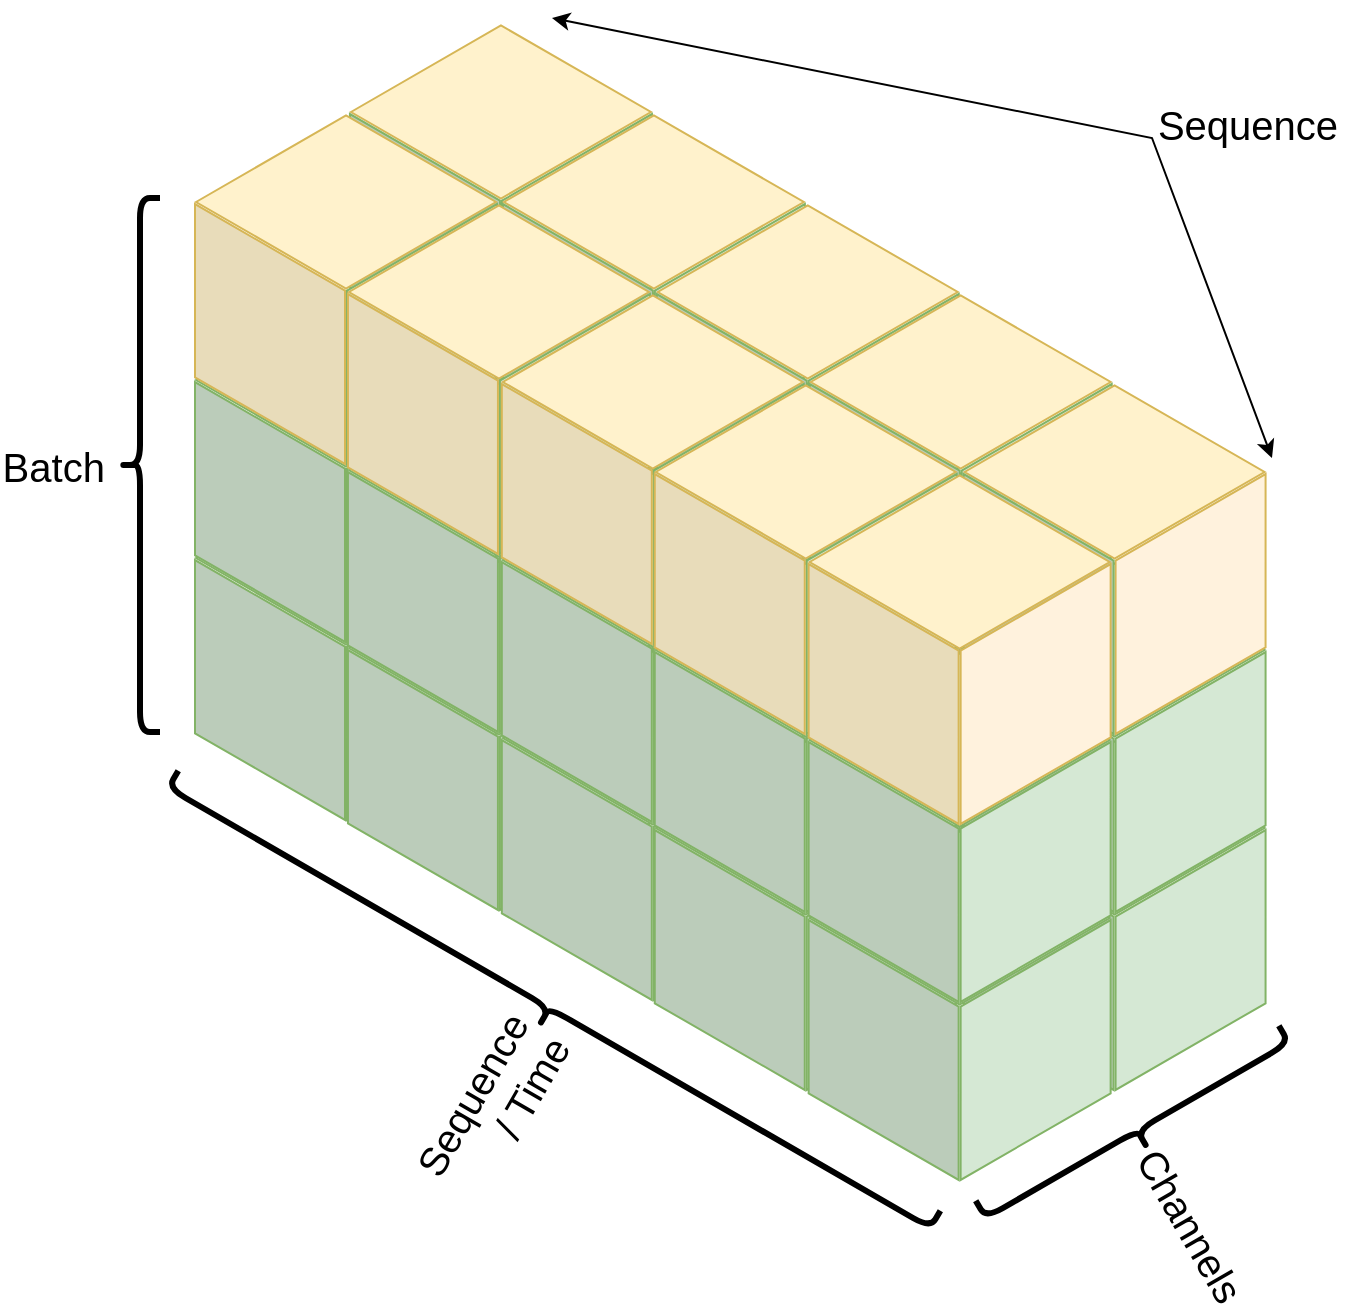 <mxfile version="21.5.2" type="device">
  <diagram name="Página-1" id="rIqUe4WyIogmE3zDdpFF">
    <mxGraphModel dx="1019" dy="821" grid="1" gridSize="10" guides="1" tooltips="1" connect="1" arrows="1" fold="1" page="1" pageScale="1" pageWidth="827" pageHeight="1169" math="0" shadow="0">
      <root>
        <mxCell id="0" />
        <mxCell id="1" parent="0" />
        <mxCell id="FHGa05HmV8W9KMMEZWDE-86" value="" style="html=1;whiteSpace=wrap;aspect=fixed;shape=isoRectangle;strokeWidth=1;fillColor=#E5FAE4;strokeColor=#82b366;container=0;" parent="1" vertex="1">
          <mxGeometry x="179.47" y="270" width="150" height="90" as="geometry" />
        </mxCell>
        <mxCell id="FHGa05HmV8W9KMMEZWDE-87" value="" style="html=1;whiteSpace=wrap;aspect=fixed;shape=isoRectangle;rotation=-240;strokeWidth=1;fillColor=#d5e8d4;strokeColor=#82b366;container=0;" parent="1" vertex="1">
          <mxGeometry x="217.47" y="336" width="150" height="90" as="geometry" />
        </mxCell>
        <mxCell id="FHGa05HmV8W9KMMEZWDE-88" value="" style="html=1;whiteSpace=wrap;aspect=fixed;shape=isoRectangle;rotation=60;flipV=1;direction=west;fillColor=#BBCCBA;strokeColor=#82b366;container=0;" parent="1" vertex="1">
          <mxGeometry x="141.47" y="336" width="150" height="90" as="geometry" />
        </mxCell>
        <mxCell id="FHGa05HmV8W9KMMEZWDE-90" value="" style="html=1;whiteSpace=wrap;aspect=fixed;shape=isoRectangle;strokeWidth=1;fillColor=#E5FAE4;strokeColor=#82b366;container=0;" parent="1" vertex="1">
          <mxGeometry x="102" y="315" width="150" height="90" as="geometry" />
        </mxCell>
        <mxCell id="FHGa05HmV8W9KMMEZWDE-91" value="" style="html=1;whiteSpace=wrap;aspect=fixed;shape=isoRectangle;rotation=-240;strokeWidth=1;fillColor=#d5e8d4;strokeColor=#82b366;container=0;" parent="1" vertex="1">
          <mxGeometry x="140" y="381" width="150" height="90" as="geometry" />
        </mxCell>
        <mxCell id="FHGa05HmV8W9KMMEZWDE-92" value="" style="html=1;whiteSpace=wrap;aspect=fixed;shape=isoRectangle;rotation=60;flipV=1;direction=west;fillColor=#BBCCBA;strokeColor=#82b366;container=0;" parent="1" vertex="1">
          <mxGeometry x="64" y="381" width="150" height="90" as="geometry" />
        </mxCell>
        <mxCell id="FHGa05HmV8W9KMMEZWDE-142" value="" style="html=1;whiteSpace=wrap;aspect=fixed;shape=isoRectangle;strokeWidth=1;fillColor=#E5FAE4;strokeColor=#82b366;container=0;" parent="1" vertex="1">
          <mxGeometry x="255.94" y="315" width="150" height="90" as="geometry" />
        </mxCell>
        <mxCell id="FHGa05HmV8W9KMMEZWDE-143" value="" style="html=1;whiteSpace=wrap;aspect=fixed;shape=isoRectangle;rotation=-240;strokeWidth=1;fillColor=#d5e8d4;strokeColor=#82b366;container=0;" parent="1" vertex="1">
          <mxGeometry x="293.94" y="381" width="150" height="90" as="geometry" />
        </mxCell>
        <mxCell id="FHGa05HmV8W9KMMEZWDE-144" value="" style="html=1;whiteSpace=wrap;aspect=fixed;shape=isoRectangle;rotation=60;flipV=1;direction=west;fillColor=#BBCCBA;strokeColor=#82b366;container=0;" parent="1" vertex="1">
          <mxGeometry x="217.94" y="381" width="150" height="90" as="geometry" />
        </mxCell>
        <mxCell id="FHGa05HmV8W9KMMEZWDE-146" value="" style="html=1;whiteSpace=wrap;aspect=fixed;shape=isoRectangle;strokeWidth=1;fillColor=#E5FAE4;strokeColor=#82b366;container=0;" parent="1" vertex="1">
          <mxGeometry x="178.47" y="360" width="150" height="90" as="geometry" />
        </mxCell>
        <mxCell id="FHGa05HmV8W9KMMEZWDE-147" value="" style="html=1;whiteSpace=wrap;aspect=fixed;shape=isoRectangle;rotation=-240;strokeWidth=1;fillColor=#d5e8d4;strokeColor=#82b366;container=0;" parent="1" vertex="1">
          <mxGeometry x="216.47" y="426" width="150" height="90" as="geometry" />
        </mxCell>
        <mxCell id="FHGa05HmV8W9KMMEZWDE-148" value="" style="html=1;whiteSpace=wrap;aspect=fixed;shape=isoRectangle;rotation=60;flipV=1;direction=west;fillColor=#BBCCBA;strokeColor=#82b366;container=0;" parent="1" vertex="1">
          <mxGeometry x="140.47" y="426" width="150" height="90" as="geometry" />
        </mxCell>
        <mxCell id="FHGa05HmV8W9KMMEZWDE-254" value="&lt;font style=&quot;font-size: 20px;&quot;&gt;Sequence / Time&lt;/font&gt;" style="shape=curlyBracket;whiteSpace=wrap;html=1;rounded=1;labelPosition=left;verticalLabelPosition=middle;align=right;verticalAlign=middle;rotation=-60;strokeWidth=3;container=0;" parent="1" vertex="1">
          <mxGeometry x="268.659" y="365" width="20" height="440" as="geometry" />
        </mxCell>
        <mxCell id="FHGa05HmV8W9KMMEZWDE-150" value="" style="html=1;whiteSpace=wrap;aspect=fixed;shape=isoRectangle;strokeWidth=1;fillColor=#E5FAE4;strokeColor=#82b366;container=0;" parent="1" vertex="1">
          <mxGeometry x="332.88" y="360" width="150" height="90" as="geometry" />
        </mxCell>
        <mxCell id="FHGa05HmV8W9KMMEZWDE-151" value="" style="html=1;whiteSpace=wrap;aspect=fixed;shape=isoRectangle;rotation=-240;strokeWidth=1;fillColor=#d5e8d4;strokeColor=#82b366;container=0;" parent="1" vertex="1">
          <mxGeometry x="370.88" y="426" width="150" height="90" as="geometry" />
        </mxCell>
        <mxCell id="FHGa05HmV8W9KMMEZWDE-152" value="" style="html=1;whiteSpace=wrap;aspect=fixed;shape=isoRectangle;rotation=60;flipV=1;direction=west;fillColor=#BBCCBA;strokeColor=#82b366;container=0;" parent="1" vertex="1">
          <mxGeometry x="294.88" y="426" width="150" height="90" as="geometry" />
        </mxCell>
        <mxCell id="FHGa05HmV8W9KMMEZWDE-154" value="" style="html=1;whiteSpace=wrap;aspect=fixed;shape=isoRectangle;strokeWidth=1;fillColor=#E5FAE4;strokeColor=#82b366;container=0;" parent="1" vertex="1">
          <mxGeometry x="255.41" y="405" width="150" height="90" as="geometry" />
        </mxCell>
        <mxCell id="FHGa05HmV8W9KMMEZWDE-155" value="" style="html=1;whiteSpace=wrap;aspect=fixed;shape=isoRectangle;rotation=-240;strokeWidth=1;fillColor=#d5e8d4;strokeColor=#82b366;container=0;" parent="1" vertex="1">
          <mxGeometry x="293.41" y="471" width="150" height="90" as="geometry" />
        </mxCell>
        <mxCell id="FHGa05HmV8W9KMMEZWDE-156" value="" style="html=1;whiteSpace=wrap;aspect=fixed;shape=isoRectangle;rotation=60;flipV=1;direction=west;fillColor=#BBCCBA;strokeColor=#82b366;container=0;" parent="1" vertex="1">
          <mxGeometry x="217.41" y="471" width="150" height="90" as="geometry" />
        </mxCell>
        <mxCell id="FHGa05HmV8W9KMMEZWDE-158" value="" style="html=1;whiteSpace=wrap;aspect=fixed;shape=isoRectangle;strokeWidth=1;fillColor=#E5FAE4;strokeColor=#82b366;container=0;" parent="1" vertex="1">
          <mxGeometry x="409.35" y="405" width="150" height="90" as="geometry" />
        </mxCell>
        <mxCell id="FHGa05HmV8W9KMMEZWDE-159" value="" style="html=1;whiteSpace=wrap;aspect=fixed;shape=isoRectangle;rotation=-240;strokeWidth=1;fillColor=#d5e8d4;strokeColor=#82b366;container=0;" parent="1" vertex="1">
          <mxGeometry x="447.35" y="471" width="150" height="90" as="geometry" />
        </mxCell>
        <mxCell id="FHGa05HmV8W9KMMEZWDE-160" value="" style="html=1;whiteSpace=wrap;aspect=fixed;shape=isoRectangle;rotation=60;flipV=1;direction=west;fillColor=#BBCCBA;strokeColor=#82b366;container=0;" parent="1" vertex="1">
          <mxGeometry x="371.35" y="471" width="150" height="90" as="geometry" />
        </mxCell>
        <mxCell id="FHGa05HmV8W9KMMEZWDE-162" value="" style="html=1;whiteSpace=wrap;aspect=fixed;shape=isoRectangle;strokeWidth=1;fillColor=#E5FAE4;strokeColor=#82b366;container=0;" parent="1" vertex="1">
          <mxGeometry x="331.88" y="450" width="150" height="90" as="geometry" />
        </mxCell>
        <mxCell id="FHGa05HmV8W9KMMEZWDE-163" value="" style="html=1;whiteSpace=wrap;aspect=fixed;shape=isoRectangle;rotation=-240;strokeWidth=1;fillColor=#d5e8d4;strokeColor=#82b366;container=0;" parent="1" vertex="1">
          <mxGeometry x="369.88" y="516" width="150" height="90" as="geometry" />
        </mxCell>
        <mxCell id="FHGa05HmV8W9KMMEZWDE-164" value="" style="html=1;whiteSpace=wrap;aspect=fixed;shape=isoRectangle;rotation=60;flipV=1;direction=west;fillColor=#BBCCBA;strokeColor=#82b366;container=0;" parent="1" vertex="1">
          <mxGeometry x="293.88" y="516" width="150" height="90" as="geometry" />
        </mxCell>
        <mxCell id="FHGa05HmV8W9KMMEZWDE-166" value="" style="html=1;whiteSpace=wrap;aspect=fixed;shape=isoRectangle;strokeWidth=1;fillColor=#E5FAE4;strokeColor=#82b366;container=0;" parent="1" vertex="1">
          <mxGeometry x="486.29" y="450" width="150" height="90" as="geometry" />
        </mxCell>
        <mxCell id="FHGa05HmV8W9KMMEZWDE-167" value="" style="html=1;whiteSpace=wrap;aspect=fixed;shape=isoRectangle;rotation=-240;strokeWidth=1;fillColor=#d5e8d4;strokeColor=#82b366;container=0;" parent="1" vertex="1">
          <mxGeometry x="524.29" y="516" width="150" height="90" as="geometry" />
        </mxCell>
        <mxCell id="FHGa05HmV8W9KMMEZWDE-168" value="" style="html=1;whiteSpace=wrap;aspect=fixed;shape=isoRectangle;rotation=60;flipV=1;direction=west;fillColor=#BBCCBA;strokeColor=#82b366;container=0;" parent="1" vertex="1">
          <mxGeometry x="448.29" y="516" width="150" height="90" as="geometry" />
        </mxCell>
        <mxCell id="FHGa05HmV8W9KMMEZWDE-170" value="" style="html=1;whiteSpace=wrap;aspect=fixed;shape=isoRectangle;strokeWidth=1;fillColor=#E5FAE4;strokeColor=#82b366;container=0;" parent="1" vertex="1">
          <mxGeometry x="408.82" y="495" width="150" height="90" as="geometry" />
        </mxCell>
        <mxCell id="FHGa05HmV8W9KMMEZWDE-171" value="" style="html=1;whiteSpace=wrap;aspect=fixed;shape=isoRectangle;rotation=-240;strokeWidth=1;fillColor=#d5e8d4;strokeColor=#82b366;container=0;" parent="1" vertex="1">
          <mxGeometry x="446.82" y="561" width="150" height="90" as="geometry" />
        </mxCell>
        <mxCell id="FHGa05HmV8W9KMMEZWDE-172" value="" style="html=1;whiteSpace=wrap;aspect=fixed;shape=isoRectangle;rotation=60;flipV=1;direction=west;fillColor=#BBCCBA;strokeColor=#82b366;container=0;" parent="1" vertex="1">
          <mxGeometry x="370.82" y="561" width="150" height="90" as="geometry" />
        </mxCell>
        <mxCell id="FHGa05HmV8W9KMMEZWDE-255" value="&lt;font style=&quot;&quot;&gt;&lt;font style=&quot;font-size: 20px;&quot;&gt;Channels&lt;/font&gt;&lt;br&gt;&lt;/font&gt;" style="shape=curlyBracket;whiteSpace=wrap;html=1;rounded=1;flipH=1;labelPosition=right;verticalLabelPosition=middle;align=left;verticalAlign=middle;rotation=60;strokeWidth=3;container=0;" parent="1" vertex="1">
          <mxGeometry x="562.639" y="558.75" width="20" height="175" as="geometry" />
        </mxCell>
        <mxCell id="FHGa05HmV8W9KMMEZWDE-174" value="" style="html=1;whiteSpace=wrap;aspect=fixed;shape=isoRectangle;strokeWidth=1;fillColor=#E5FAE4;strokeColor=#82b366;container=0;" parent="1" vertex="1">
          <mxGeometry x="179.47" y="181" width="150" height="90" as="geometry" />
        </mxCell>
        <mxCell id="FHGa05HmV8W9KMMEZWDE-175" value="" style="html=1;whiteSpace=wrap;aspect=fixed;shape=isoRectangle;rotation=-240;strokeWidth=1;fillColor=#d5e8d4;strokeColor=#82b366;container=0;" parent="1" vertex="1">
          <mxGeometry x="217.47" y="247" width="150" height="90" as="geometry" />
        </mxCell>
        <mxCell id="FHGa05HmV8W9KMMEZWDE-176" value="" style="html=1;whiteSpace=wrap;aspect=fixed;shape=isoRectangle;rotation=60;flipV=1;direction=west;fillColor=#BBCCBA;strokeColor=#82b366;container=0;" parent="1" vertex="1">
          <mxGeometry x="141.47" y="247" width="150" height="90" as="geometry" />
        </mxCell>
        <mxCell id="FHGa05HmV8W9KMMEZWDE-178" value="" style="html=1;whiteSpace=wrap;aspect=fixed;shape=isoRectangle;strokeWidth=1;fillColor=#E5FAE4;strokeColor=#82b366;container=0;" parent="1" vertex="1">
          <mxGeometry x="102" y="226" width="150" height="90" as="geometry" />
        </mxCell>
        <mxCell id="FHGa05HmV8W9KMMEZWDE-179" value="" style="html=1;whiteSpace=wrap;aspect=fixed;shape=isoRectangle;rotation=-240;strokeWidth=1;fillColor=#d5e8d4;strokeColor=#82b366;container=0;" parent="1" vertex="1">
          <mxGeometry x="140" y="292" width="150" height="90" as="geometry" />
        </mxCell>
        <mxCell id="FHGa05HmV8W9KMMEZWDE-180" value="" style="html=1;whiteSpace=wrap;aspect=fixed;shape=isoRectangle;rotation=60;flipV=1;direction=west;fillColor=#BBCCBA;strokeColor=#82b366;container=0;" parent="1" vertex="1">
          <mxGeometry x="64" y="292" width="150" height="90" as="geometry" />
        </mxCell>
        <mxCell id="FHGa05HmV8W9KMMEZWDE-182" value="" style="html=1;whiteSpace=wrap;aspect=fixed;shape=isoRectangle;strokeWidth=1;fillColor=#E5FAE4;strokeColor=#82b366;container=0;" parent="1" vertex="1">
          <mxGeometry x="255.94" y="226" width="150" height="90" as="geometry" />
        </mxCell>
        <mxCell id="FHGa05HmV8W9KMMEZWDE-183" value="" style="html=1;whiteSpace=wrap;aspect=fixed;shape=isoRectangle;rotation=-240;strokeWidth=1;fillColor=#d5e8d4;strokeColor=#82b366;container=0;" parent="1" vertex="1">
          <mxGeometry x="293.94" y="292" width="150" height="90" as="geometry" />
        </mxCell>
        <mxCell id="FHGa05HmV8W9KMMEZWDE-184" value="" style="html=1;whiteSpace=wrap;aspect=fixed;shape=isoRectangle;rotation=60;flipV=1;direction=west;fillColor=#BBCCBA;strokeColor=#82b366;container=0;" parent="1" vertex="1">
          <mxGeometry x="217.94" y="292" width="150" height="90" as="geometry" />
        </mxCell>
        <mxCell id="FHGa05HmV8W9KMMEZWDE-186" value="" style="html=1;whiteSpace=wrap;aspect=fixed;shape=isoRectangle;strokeWidth=1;fillColor=#E5FAE4;strokeColor=#82b366;container=0;" parent="1" vertex="1">
          <mxGeometry x="178.47" y="271" width="150" height="90" as="geometry" />
        </mxCell>
        <mxCell id="FHGa05HmV8W9KMMEZWDE-187" value="" style="html=1;whiteSpace=wrap;aspect=fixed;shape=isoRectangle;rotation=-240;strokeWidth=1;fillColor=#d5e8d4;strokeColor=#82b366;container=0;" parent="1" vertex="1">
          <mxGeometry x="216.47" y="337" width="150" height="90" as="geometry" />
        </mxCell>
        <mxCell id="FHGa05HmV8W9KMMEZWDE-188" value="" style="html=1;whiteSpace=wrap;aspect=fixed;shape=isoRectangle;rotation=60;flipV=1;direction=west;fillColor=#BBCCBA;strokeColor=#82b366;container=0;" parent="1" vertex="1">
          <mxGeometry x="140.47" y="337" width="150" height="90" as="geometry" />
        </mxCell>
        <mxCell id="FHGa05HmV8W9KMMEZWDE-190" value="" style="html=1;whiteSpace=wrap;aspect=fixed;shape=isoRectangle;strokeWidth=1;fillColor=#E5FAE4;strokeColor=#82b366;container=0;" parent="1" vertex="1">
          <mxGeometry x="332.88" y="271" width="150" height="90" as="geometry" />
        </mxCell>
        <mxCell id="FHGa05HmV8W9KMMEZWDE-191" value="" style="html=1;whiteSpace=wrap;aspect=fixed;shape=isoRectangle;rotation=-240;strokeWidth=1;fillColor=#d5e8d4;strokeColor=#82b366;container=0;" parent="1" vertex="1">
          <mxGeometry x="370.88" y="337" width="150" height="90" as="geometry" />
        </mxCell>
        <mxCell id="FHGa05HmV8W9KMMEZWDE-192" value="" style="html=1;whiteSpace=wrap;aspect=fixed;shape=isoRectangle;rotation=60;flipV=1;direction=west;fillColor=#BBCCBA;strokeColor=#82b366;container=0;" parent="1" vertex="1">
          <mxGeometry x="294.88" y="337" width="150" height="90" as="geometry" />
        </mxCell>
        <mxCell id="FHGa05HmV8W9KMMEZWDE-194" value="" style="html=1;whiteSpace=wrap;aspect=fixed;shape=isoRectangle;strokeWidth=1;fillColor=#E5FAE4;strokeColor=#82b366;container=0;" parent="1" vertex="1">
          <mxGeometry x="255.41" y="316" width="150" height="90" as="geometry" />
        </mxCell>
        <mxCell id="FHGa05HmV8W9KMMEZWDE-195" value="" style="html=1;whiteSpace=wrap;aspect=fixed;shape=isoRectangle;rotation=-240;strokeWidth=1;fillColor=#d5e8d4;strokeColor=#82b366;container=0;" parent="1" vertex="1">
          <mxGeometry x="293.41" y="382" width="150" height="90" as="geometry" />
        </mxCell>
        <mxCell id="FHGa05HmV8W9KMMEZWDE-196" value="" style="html=1;whiteSpace=wrap;aspect=fixed;shape=isoRectangle;rotation=60;flipV=1;direction=west;fillColor=#BBCCBA;strokeColor=#82b366;container=0;" parent="1" vertex="1">
          <mxGeometry x="217.41" y="382" width="150" height="90" as="geometry" />
        </mxCell>
        <mxCell id="FHGa05HmV8W9KMMEZWDE-198" value="" style="html=1;whiteSpace=wrap;aspect=fixed;shape=isoRectangle;strokeWidth=1;fillColor=#E5FAE4;strokeColor=#82b366;container=0;" parent="1" vertex="1">
          <mxGeometry x="409.35" y="316" width="150" height="90" as="geometry" />
        </mxCell>
        <mxCell id="FHGa05HmV8W9KMMEZWDE-199" value="" style="html=1;whiteSpace=wrap;aspect=fixed;shape=isoRectangle;rotation=-240;strokeWidth=1;fillColor=#d5e8d4;strokeColor=#82b366;container=0;" parent="1" vertex="1">
          <mxGeometry x="447.35" y="382" width="150" height="90" as="geometry" />
        </mxCell>
        <mxCell id="FHGa05HmV8W9KMMEZWDE-200" value="" style="html=1;whiteSpace=wrap;aspect=fixed;shape=isoRectangle;rotation=60;flipV=1;direction=west;fillColor=#BBCCBA;strokeColor=#82b366;container=0;" parent="1" vertex="1">
          <mxGeometry x="371.35" y="382" width="150" height="90" as="geometry" />
        </mxCell>
        <mxCell id="FHGa05HmV8W9KMMEZWDE-202" value="" style="html=1;whiteSpace=wrap;aspect=fixed;shape=isoRectangle;strokeWidth=1;fillColor=#E5FAE4;strokeColor=#82b366;container=0;" parent="1" vertex="1">
          <mxGeometry x="331.88" y="361" width="150" height="90" as="geometry" />
        </mxCell>
        <mxCell id="FHGa05HmV8W9KMMEZWDE-203" value="" style="html=1;whiteSpace=wrap;aspect=fixed;shape=isoRectangle;rotation=-240;strokeWidth=1;fillColor=#d5e8d4;strokeColor=#82b366;container=0;" parent="1" vertex="1">
          <mxGeometry x="369.88" y="427" width="150" height="90" as="geometry" />
        </mxCell>
        <mxCell id="FHGa05HmV8W9KMMEZWDE-204" value="" style="html=1;whiteSpace=wrap;aspect=fixed;shape=isoRectangle;rotation=60;flipV=1;direction=west;fillColor=#BBCCBA;strokeColor=#82b366;container=0;" parent="1" vertex="1">
          <mxGeometry x="293.88" y="427" width="150" height="90" as="geometry" />
        </mxCell>
        <mxCell id="FHGa05HmV8W9KMMEZWDE-206" value="" style="html=1;whiteSpace=wrap;aspect=fixed;shape=isoRectangle;strokeWidth=1;fillColor=#E5FAE4;strokeColor=#82b366;container=0;" parent="1" vertex="1">
          <mxGeometry x="486.29" y="361" width="150" height="90" as="geometry" />
        </mxCell>
        <mxCell id="FHGa05HmV8W9KMMEZWDE-207" value="" style="html=1;whiteSpace=wrap;aspect=fixed;shape=isoRectangle;rotation=-240;strokeWidth=1;fillColor=#d5e8d4;strokeColor=#82b366;container=0;" parent="1" vertex="1">
          <mxGeometry x="524.29" y="427" width="150" height="90" as="geometry" />
        </mxCell>
        <mxCell id="FHGa05HmV8W9KMMEZWDE-208" value="" style="html=1;whiteSpace=wrap;aspect=fixed;shape=isoRectangle;rotation=60;flipV=1;direction=west;fillColor=#BBCCBA;strokeColor=#82b366;container=0;" parent="1" vertex="1">
          <mxGeometry x="448.29" y="427" width="150" height="90" as="geometry" />
        </mxCell>
        <mxCell id="FHGa05HmV8W9KMMEZWDE-210" value="" style="html=1;whiteSpace=wrap;aspect=fixed;shape=isoRectangle;strokeWidth=1;fillColor=#E5FAE4;strokeColor=#82b366;container=0;" parent="1" vertex="1">
          <mxGeometry x="408.82" y="406" width="150" height="90" as="geometry" />
        </mxCell>
        <mxCell id="FHGa05HmV8W9KMMEZWDE-211" value="" style="html=1;whiteSpace=wrap;aspect=fixed;shape=isoRectangle;rotation=-240;strokeWidth=1;fillColor=#d5e8d4;strokeColor=#82b366;container=0;" parent="1" vertex="1">
          <mxGeometry x="446.82" y="472" width="150" height="90" as="geometry" />
        </mxCell>
        <mxCell id="FHGa05HmV8W9KMMEZWDE-212" value="" style="html=1;whiteSpace=wrap;aspect=fixed;shape=isoRectangle;rotation=60;flipV=1;direction=west;fillColor=#BBCCBA;strokeColor=#82b366;container=0;" parent="1" vertex="1">
          <mxGeometry x="370.82" y="472" width="150" height="90" as="geometry" />
        </mxCell>
        <mxCell id="FHGa05HmV8W9KMMEZWDE-214" value="" style="html=1;whiteSpace=wrap;aspect=fixed;shape=isoRectangle;strokeWidth=1;fillColor=#fff2cc;strokeColor=#d6b656;container=0;" parent="1" vertex="1">
          <mxGeometry x="179.47" y="92" width="150" height="90" as="geometry" />
        </mxCell>
        <mxCell id="FHGa05HmV8W9KMMEZWDE-215" value="" style="html=1;whiteSpace=wrap;aspect=fixed;shape=isoRectangle;rotation=-240;strokeWidth=1;fillColor=#d5e8d4;strokeColor=#82b366;container=0;" parent="1" vertex="1">
          <mxGeometry x="217.47" y="158" width="150" height="90" as="geometry" />
        </mxCell>
        <mxCell id="FHGa05HmV8W9KMMEZWDE-216" value="" style="html=1;whiteSpace=wrap;aspect=fixed;shape=isoRectangle;rotation=60;flipV=1;direction=west;fillColor=#BBCCBA;strokeColor=#82b366;container=0;" parent="1" vertex="1">
          <mxGeometry x="141.47" y="158" width="150" height="90" as="geometry" />
        </mxCell>
        <mxCell id="FHGa05HmV8W9KMMEZWDE-218" value="" style="html=1;whiteSpace=wrap;aspect=fixed;shape=isoRectangle;strokeWidth=1;fillColor=#fff2cc;strokeColor=#d6b656;container=0;" parent="1" vertex="1">
          <mxGeometry x="102" y="137" width="150" height="90" as="geometry" />
        </mxCell>
        <mxCell id="FHGa05HmV8W9KMMEZWDE-219" value="" style="html=1;whiteSpace=wrap;aspect=fixed;shape=isoRectangle;rotation=-240;strokeWidth=1;fillColor=#d5e8d4;strokeColor=#82b366;container=0;" parent="1" vertex="1">
          <mxGeometry x="140" y="203" width="150" height="90" as="geometry" />
        </mxCell>
        <mxCell id="FHGa05HmV8W9KMMEZWDE-220" value="" style="html=1;whiteSpace=wrap;aspect=fixed;shape=isoRectangle;rotation=60;flipV=1;direction=west;fillColor=#E8DCBA;strokeColor=#d6b656;container=0;" parent="1" vertex="1">
          <mxGeometry x="64" y="203" width="150" height="90" as="geometry" />
        </mxCell>
        <mxCell id="FHGa05HmV8W9KMMEZWDE-253" value="&lt;font style=&quot;font-size: 20px;&quot;&gt;Batch&amp;nbsp;&lt;/font&gt;" style="shape=curlyBracket;whiteSpace=wrap;html=1;rounded=1;labelPosition=left;verticalLabelPosition=middle;align=right;verticalAlign=middle;strokeWidth=3;container=0;" parent="1" vertex="1">
          <mxGeometry x="63.999" y="180" width="20" height="267" as="geometry" />
        </mxCell>
        <mxCell id="FHGa05HmV8W9KMMEZWDE-222" value="" style="html=1;whiteSpace=wrap;aspect=fixed;shape=isoRectangle;strokeWidth=1;fillColor=#fff2cc;strokeColor=#d6b656;container=0;" parent="1" vertex="1">
          <mxGeometry x="255.94" y="137" width="150" height="90" as="geometry" />
        </mxCell>
        <mxCell id="FHGa05HmV8W9KMMEZWDE-223" value="" style="html=1;whiteSpace=wrap;aspect=fixed;shape=isoRectangle;rotation=-240;strokeWidth=1;fillColor=#d5e8d4;strokeColor=#82b366;container=0;" parent="1" vertex="1">
          <mxGeometry x="293.94" y="203" width="150" height="90" as="geometry" />
        </mxCell>
        <mxCell id="FHGa05HmV8W9KMMEZWDE-224" value="" style="html=1;whiteSpace=wrap;aspect=fixed;shape=isoRectangle;rotation=60;flipV=1;direction=west;fillColor=#BBCCBA;strokeColor=#82b366;container=0;" parent="1" vertex="1">
          <mxGeometry x="217.94" y="203" width="150" height="90" as="geometry" />
        </mxCell>
        <mxCell id="FHGa05HmV8W9KMMEZWDE-226" value="" style="html=1;whiteSpace=wrap;aspect=fixed;shape=isoRectangle;strokeWidth=1;fillColor=#fff2cc;strokeColor=#d6b656;container=0;" parent="1" vertex="1">
          <mxGeometry x="178.47" y="182" width="150" height="90" as="geometry" />
        </mxCell>
        <mxCell id="FHGa05HmV8W9KMMEZWDE-227" value="" style="html=1;whiteSpace=wrap;aspect=fixed;shape=isoRectangle;rotation=-240;strokeWidth=1;fillColor=#d5e8d4;strokeColor=#82b366;container=0;" parent="1" vertex="1">
          <mxGeometry x="216.47" y="248" width="150" height="90" as="geometry" />
        </mxCell>
        <mxCell id="FHGa05HmV8W9KMMEZWDE-228" value="" style="html=1;whiteSpace=wrap;aspect=fixed;shape=isoRectangle;rotation=60;flipV=1;direction=west;fillColor=#E8DCBA;strokeColor=#d6b656;container=0;" parent="1" vertex="1">
          <mxGeometry x="140.47" y="248" width="150" height="90" as="geometry" />
        </mxCell>
        <mxCell id="FHGa05HmV8W9KMMEZWDE-230" value="" style="html=1;whiteSpace=wrap;aspect=fixed;shape=isoRectangle;strokeWidth=1;fillColor=#fff2cc;strokeColor=#d6b656;container=0;" parent="1" vertex="1">
          <mxGeometry x="332.88" y="182" width="150" height="90" as="geometry" />
        </mxCell>
        <mxCell id="FHGa05HmV8W9KMMEZWDE-231" value="" style="html=1;whiteSpace=wrap;aspect=fixed;shape=isoRectangle;rotation=-240;strokeWidth=1;fillColor=#d5e8d4;strokeColor=#82b366;container=0;" parent="1" vertex="1">
          <mxGeometry x="370.88" y="248" width="150" height="90" as="geometry" />
        </mxCell>
        <mxCell id="FHGa05HmV8W9KMMEZWDE-232" value="" style="html=1;whiteSpace=wrap;aspect=fixed;shape=isoRectangle;rotation=60;flipV=1;direction=west;fillColor=#BBCCBA;strokeColor=#82b366;container=0;" parent="1" vertex="1">
          <mxGeometry x="294.88" y="248" width="150" height="90" as="geometry" />
        </mxCell>
        <mxCell id="FHGa05HmV8W9KMMEZWDE-234" value="" style="html=1;whiteSpace=wrap;aspect=fixed;shape=isoRectangle;strokeWidth=1;fillColor=#fff2cc;strokeColor=#d6b656;container=0;" parent="1" vertex="1">
          <mxGeometry x="255.41" y="227" width="150" height="90" as="geometry" />
        </mxCell>
        <mxCell id="FHGa05HmV8W9KMMEZWDE-235" value="" style="html=1;whiteSpace=wrap;aspect=fixed;shape=isoRectangle;rotation=-240;strokeWidth=1;fillColor=#d5e8d4;strokeColor=#82b366;container=0;" parent="1" vertex="1">
          <mxGeometry x="293.41" y="293" width="150" height="90" as="geometry" />
        </mxCell>
        <mxCell id="FHGa05HmV8W9KMMEZWDE-236" value="" style="html=1;whiteSpace=wrap;aspect=fixed;shape=isoRectangle;rotation=60;flipV=1;direction=west;fillColor=#E8DCBA;strokeColor=#d6b656;container=0;" parent="1" vertex="1">
          <mxGeometry x="217.41" y="293" width="150" height="90" as="geometry" />
        </mxCell>
        <mxCell id="FHGa05HmV8W9KMMEZWDE-238" value="" style="html=1;whiteSpace=wrap;aspect=fixed;shape=isoRectangle;strokeWidth=1;fillColor=#fff2cc;strokeColor=#d6b656;container=0;" parent="1" vertex="1">
          <mxGeometry x="409.35" y="227" width="150" height="90" as="geometry" />
        </mxCell>
        <mxCell id="FHGa05HmV8W9KMMEZWDE-239" value="" style="html=1;whiteSpace=wrap;aspect=fixed;shape=isoRectangle;rotation=-240;strokeWidth=1;fillColor=#d5e8d4;strokeColor=#82b366;container=0;" parent="1" vertex="1">
          <mxGeometry x="447.35" y="293" width="150" height="90" as="geometry" />
        </mxCell>
        <mxCell id="FHGa05HmV8W9KMMEZWDE-240" value="" style="html=1;whiteSpace=wrap;aspect=fixed;shape=isoRectangle;rotation=60;flipV=1;direction=west;fillColor=#BBCCBA;strokeColor=#82b366;container=0;" parent="1" vertex="1">
          <mxGeometry x="371.35" y="293" width="150" height="90" as="geometry" />
        </mxCell>
        <mxCell id="FHGa05HmV8W9KMMEZWDE-242" value="" style="html=1;whiteSpace=wrap;aspect=fixed;shape=isoRectangle;strokeWidth=1;fillColor=#fff2cc;strokeColor=#d6b656;container=0;" parent="1" vertex="1">
          <mxGeometry x="331.88" y="272" width="150" height="90" as="geometry" />
        </mxCell>
        <mxCell id="FHGa05HmV8W9KMMEZWDE-243" value="" style="html=1;whiteSpace=wrap;aspect=fixed;shape=isoRectangle;rotation=-240;strokeWidth=1;fillColor=#d5e8d4;strokeColor=#82b366;container=0;" parent="1" vertex="1">
          <mxGeometry x="369.88" y="338" width="150" height="90" as="geometry" />
        </mxCell>
        <mxCell id="FHGa05HmV8W9KMMEZWDE-244" value="" style="html=1;whiteSpace=wrap;aspect=fixed;shape=isoRectangle;rotation=60;flipV=1;direction=west;fillColor=#E8DCBA;strokeColor=#d6b656;container=0;" parent="1" vertex="1">
          <mxGeometry x="293.88" y="338" width="150" height="90" as="geometry" />
        </mxCell>
        <mxCell id="FHGa05HmV8W9KMMEZWDE-246" value="" style="html=1;whiteSpace=wrap;aspect=fixed;shape=isoRectangle;strokeWidth=1;fillColor=#fff2cc;strokeColor=#d6b656;container=0;" parent="1" vertex="1">
          <mxGeometry x="486.29" y="272" width="150" height="90" as="geometry" />
        </mxCell>
        <mxCell id="FHGa05HmV8W9KMMEZWDE-247" value="" style="html=1;whiteSpace=wrap;aspect=fixed;shape=isoRectangle;rotation=-240;strokeWidth=1;fillColor=#FFF2DD;strokeColor=#d6b656;container=0;" parent="1" vertex="1">
          <mxGeometry x="524.29" y="338" width="150" height="90" as="geometry" />
        </mxCell>
        <mxCell id="FHGa05HmV8W9KMMEZWDE-248" value="" style="html=1;whiteSpace=wrap;aspect=fixed;shape=isoRectangle;rotation=60;flipV=1;direction=west;fillColor=#BBCCBA;strokeColor=#82b366;container=0;" parent="1" vertex="1">
          <mxGeometry x="448.29" y="338" width="150" height="90" as="geometry" />
        </mxCell>
        <mxCell id="FHGa05HmV8W9KMMEZWDE-250" value="" style="html=1;whiteSpace=wrap;aspect=fixed;shape=isoRectangle;strokeWidth=1;fillColor=#fff2cc;strokeColor=#d6b656;container=0;" parent="1" vertex="1">
          <mxGeometry x="408.82" y="317" width="150" height="90" as="geometry" />
        </mxCell>
        <mxCell id="FHGa05HmV8W9KMMEZWDE-251" value="" style="html=1;whiteSpace=wrap;aspect=fixed;shape=isoRectangle;rotation=-240;strokeWidth=1;fillColor=#FFF2DD;strokeColor=#d6b656;container=0;" parent="1" vertex="1">
          <mxGeometry x="446.82" y="383" width="150" height="90" as="geometry" />
        </mxCell>
        <mxCell id="FHGa05HmV8W9KMMEZWDE-252" value="" style="html=1;whiteSpace=wrap;aspect=fixed;shape=isoRectangle;rotation=60;flipV=1;direction=west;fillColor=#E8DCBA;strokeColor=#d6b656;container=0;" parent="1" vertex="1">
          <mxGeometry x="370.82" y="383" width="150" height="90" as="geometry" />
        </mxCell>
        <mxCell id="N_aQJQYrSyg9-nj_W5Yt-2" value="" style="endArrow=classic;startArrow=classic;html=1;rounded=0;" edge="1" parent="1">
          <mxGeometry width="50" height="50" relative="1" as="geometry">
            <mxPoint x="280" y="90" as="sourcePoint" />
            <mxPoint x="640" y="310" as="targetPoint" />
            <Array as="points">
              <mxPoint x="580" y="150" />
            </Array>
          </mxGeometry>
        </mxCell>
        <mxCell id="N_aQJQYrSyg9-nj_W5Yt-3" value="&lt;font style=&quot;font-size: 20px;&quot;&gt;Sequence&lt;/font&gt;" style="text;html=1;strokeColor=none;fillColor=none;align=center;verticalAlign=middle;whiteSpace=wrap;rounded=0;" vertex="1" parent="1">
          <mxGeometry x="598.29" y="128" width="60" height="30" as="geometry" />
        </mxCell>
      </root>
    </mxGraphModel>
  </diagram>
</mxfile>
